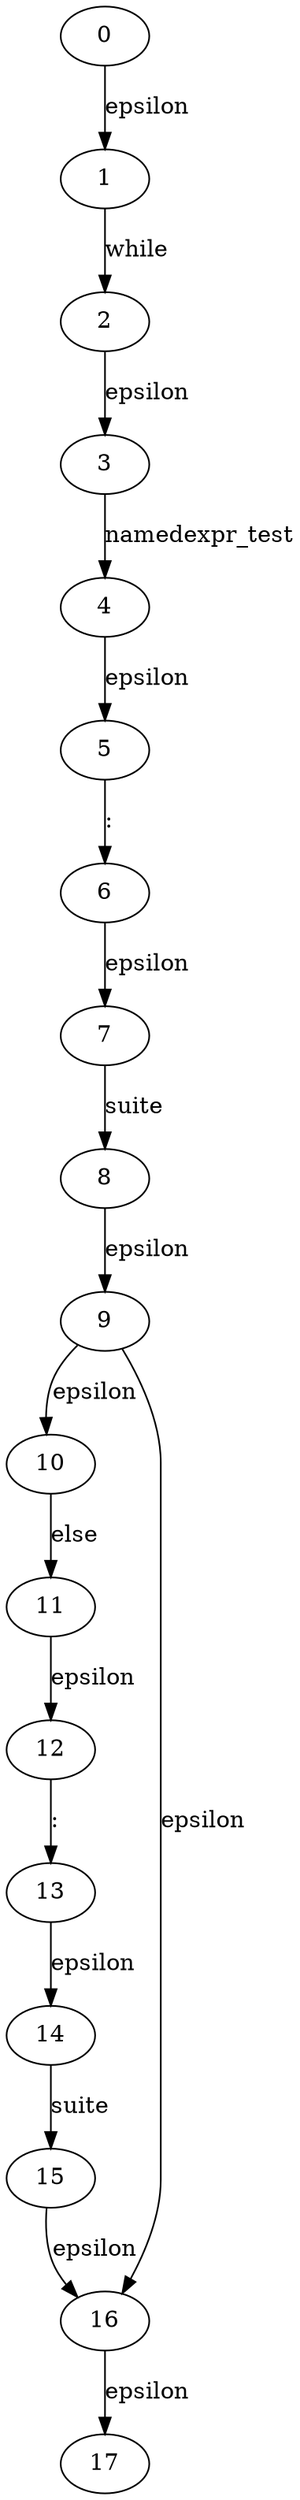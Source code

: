 
digraph while_stmt {
  0->1[label=epsilon]
  1->2[label="while"]
  2->3[label=epsilon]
  3->4[label=namedexpr_test]
  4->5[label=epsilon]
  5->6[label=":"]
  6->7[label=epsilon]
  7->8[label=suite]
  8->9[label=epsilon]
  9->10[label=epsilon]
  10->11[label="else"]
  11->12[label=epsilon]
  12->13[label=":"]
  13->14[label=epsilon]
  14->15[label=suite]
  15->16[label=epsilon]
  16->17[label=epsilon]
  9->16[label=epsilon]
}

